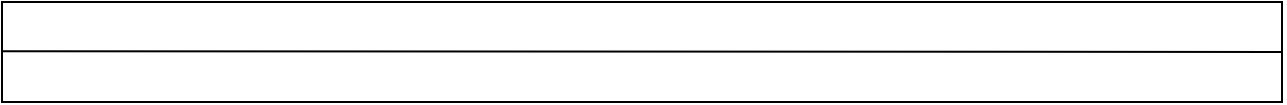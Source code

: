 <mxfile version="15.3.1" type="github">
  <diagram id="irMcVFUV-yW5XqjfqHID" name="Page-1">
    <mxGraphModel dx="642" dy="385" grid="1" gridSize="10" guides="1" tooltips="1" connect="1" arrows="1" fold="1" page="1" pageScale="1" pageWidth="827" pageHeight="1169" math="0" shadow="0">
      <root>
        <mxCell id="0" />
        <mxCell id="1" parent="0" />
        <mxCell id="lydphP89CsDJ7LpGbO58-1" value="" style="rounded=0;whiteSpace=wrap;html=1;fillColor=none;" vertex="1" parent="1">
          <mxGeometry x="160" y="190" width="640" height="50" as="geometry" />
        </mxCell>
        <mxCell id="lydphP89CsDJ7LpGbO58-4" value="" style="endArrow=none;html=1;exitX=0;exitY=0.25;exitDx=0;exitDy=0;" edge="1" parent="1">
          <mxGeometry width="50" height="50" relative="1" as="geometry">
            <mxPoint x="160" y="214.58" as="sourcePoint" />
            <mxPoint x="800" y="215" as="targetPoint" />
          </mxGeometry>
        </mxCell>
      </root>
    </mxGraphModel>
  </diagram>
</mxfile>
